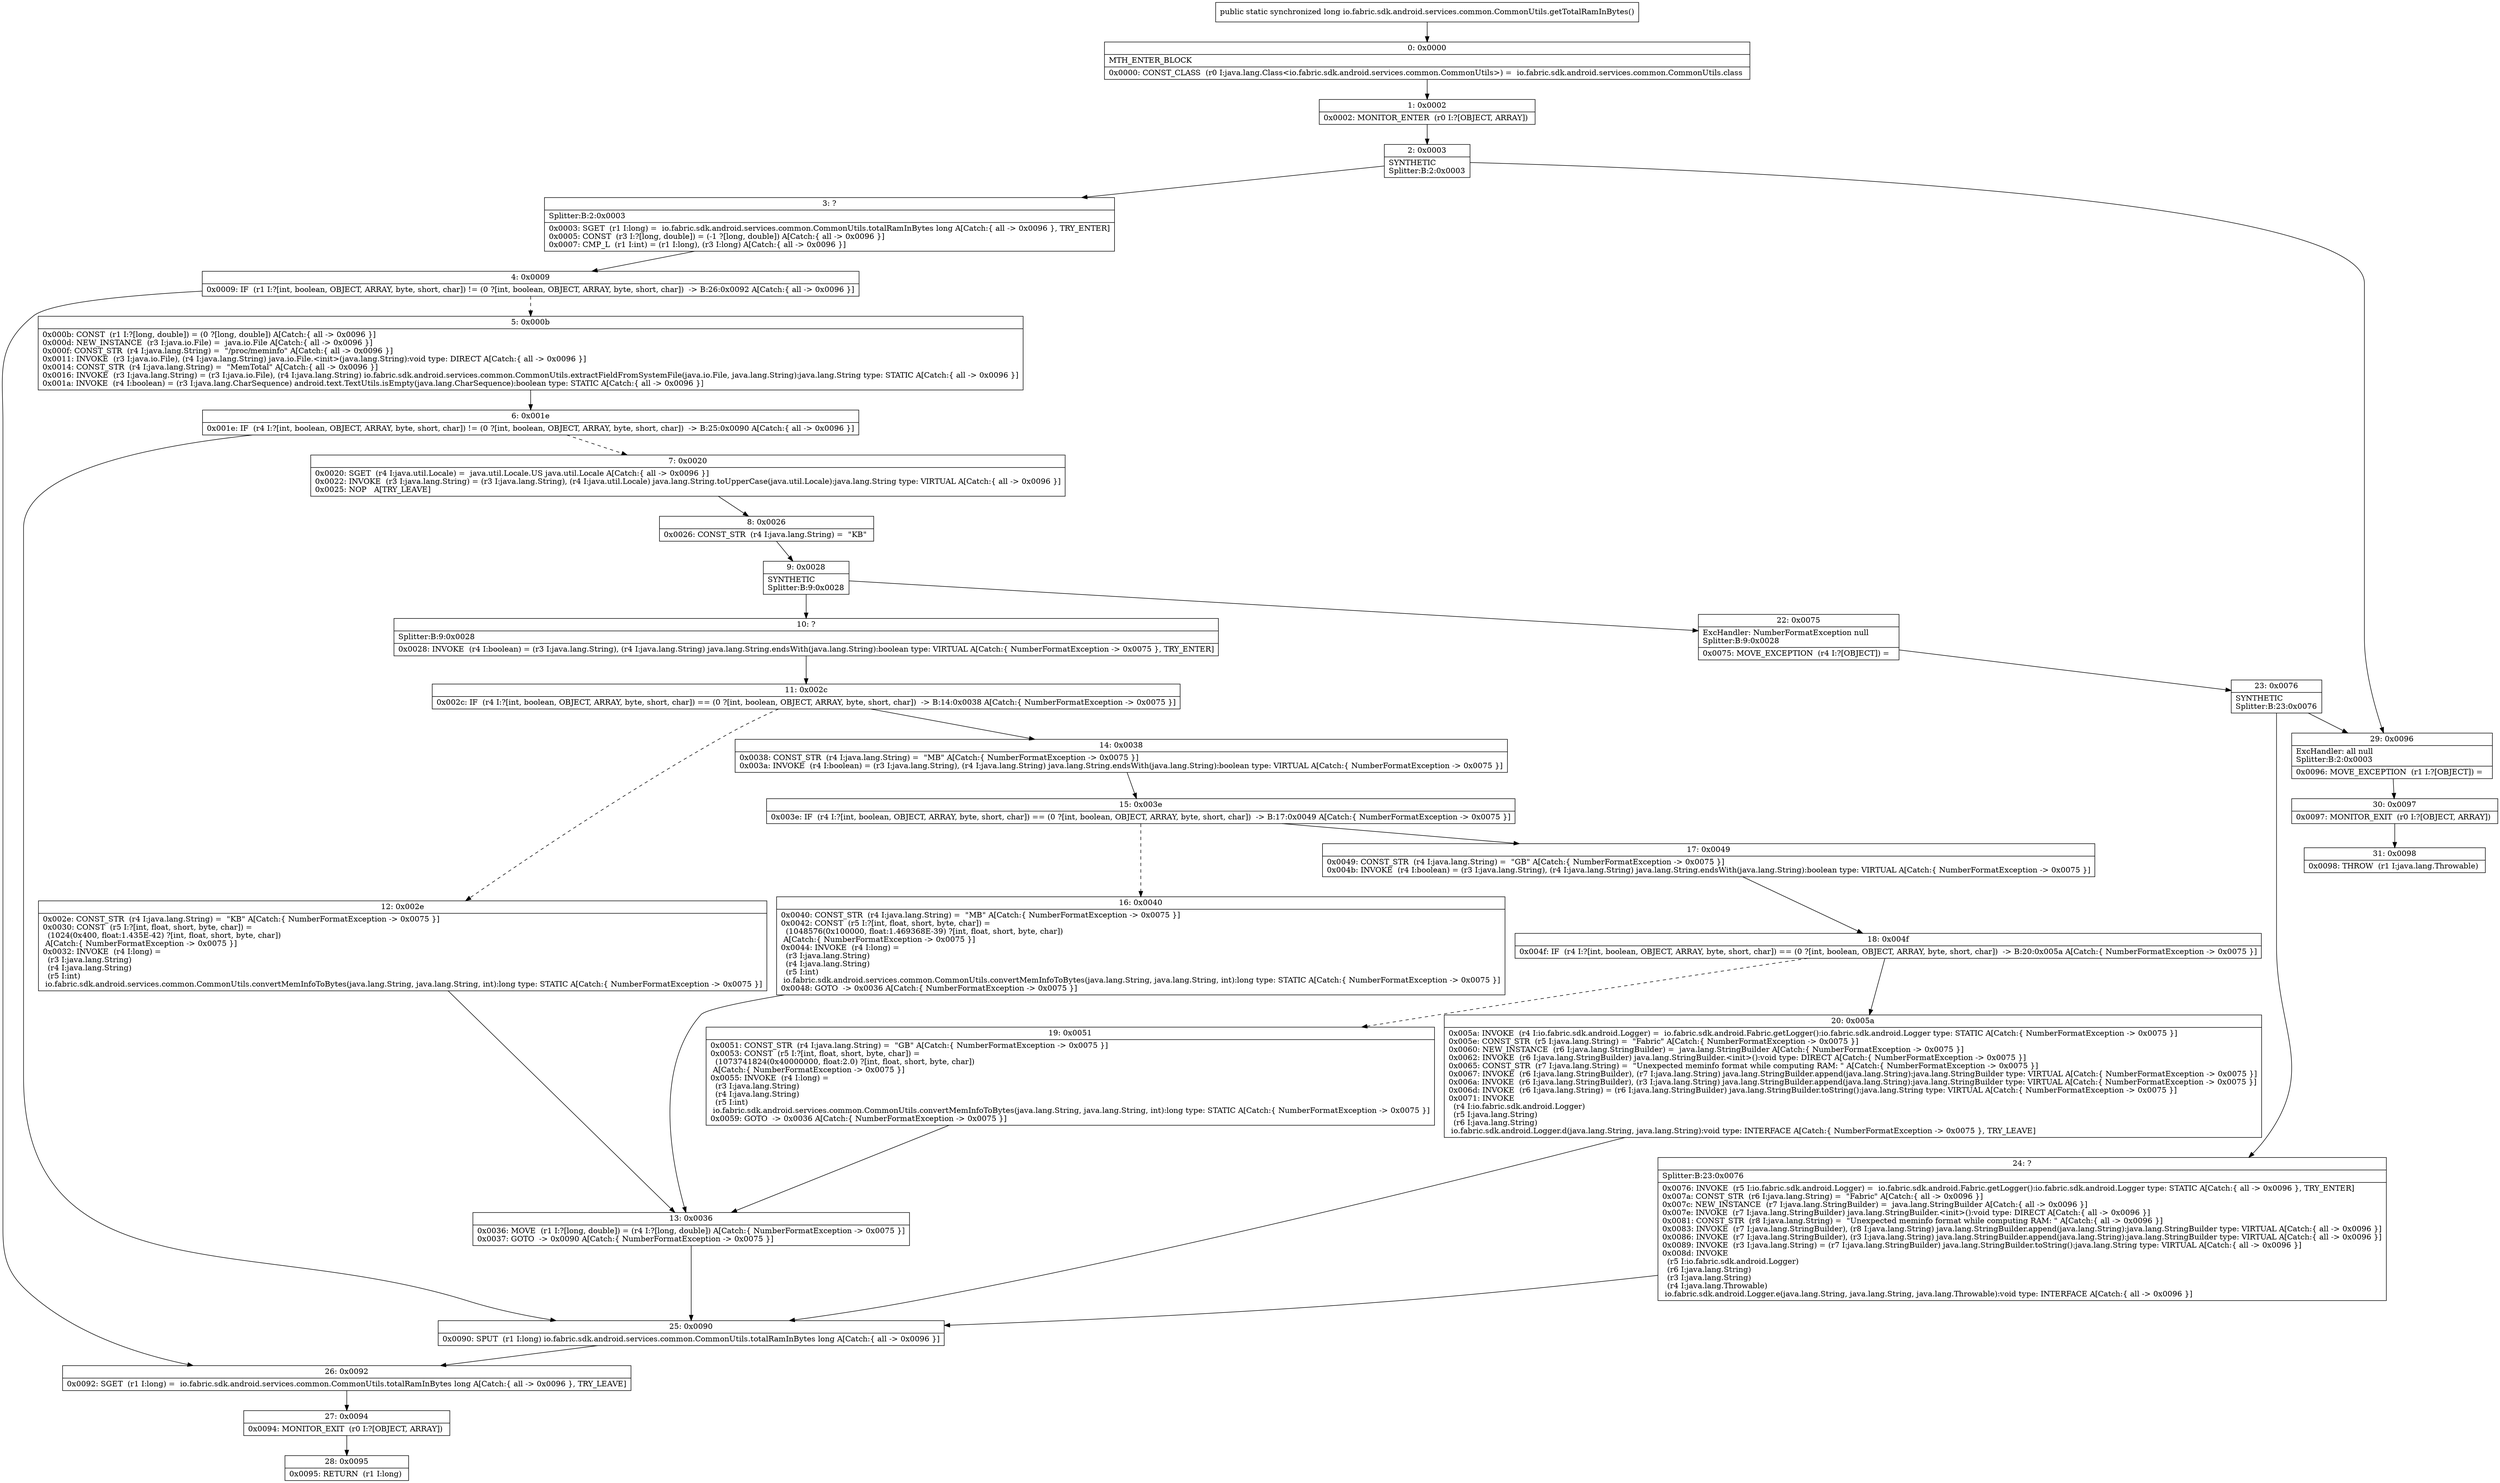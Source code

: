 digraph "CFG forio.fabric.sdk.android.services.common.CommonUtils.getTotalRamInBytes()J" {
Node_0 [shape=record,label="{0\:\ 0x0000|MTH_ENTER_BLOCK\l|0x0000: CONST_CLASS  (r0 I:java.lang.Class\<io.fabric.sdk.android.services.common.CommonUtils\>) =  io.fabric.sdk.android.services.common.CommonUtils.class \l}"];
Node_1 [shape=record,label="{1\:\ 0x0002|0x0002: MONITOR_ENTER  (r0 I:?[OBJECT, ARRAY]) \l}"];
Node_2 [shape=record,label="{2\:\ 0x0003|SYNTHETIC\lSplitter:B:2:0x0003\l}"];
Node_3 [shape=record,label="{3\:\ ?|Splitter:B:2:0x0003\l|0x0003: SGET  (r1 I:long) =  io.fabric.sdk.android.services.common.CommonUtils.totalRamInBytes long A[Catch:\{ all \-\> 0x0096 \}, TRY_ENTER]\l0x0005: CONST  (r3 I:?[long, double]) = (\-1 ?[long, double]) A[Catch:\{ all \-\> 0x0096 \}]\l0x0007: CMP_L  (r1 I:int) = (r1 I:long), (r3 I:long) A[Catch:\{ all \-\> 0x0096 \}]\l}"];
Node_4 [shape=record,label="{4\:\ 0x0009|0x0009: IF  (r1 I:?[int, boolean, OBJECT, ARRAY, byte, short, char]) != (0 ?[int, boolean, OBJECT, ARRAY, byte, short, char])  \-\> B:26:0x0092 A[Catch:\{ all \-\> 0x0096 \}]\l}"];
Node_5 [shape=record,label="{5\:\ 0x000b|0x000b: CONST  (r1 I:?[long, double]) = (0 ?[long, double]) A[Catch:\{ all \-\> 0x0096 \}]\l0x000d: NEW_INSTANCE  (r3 I:java.io.File) =  java.io.File A[Catch:\{ all \-\> 0x0096 \}]\l0x000f: CONST_STR  (r4 I:java.lang.String) =  \"\/proc\/meminfo\" A[Catch:\{ all \-\> 0x0096 \}]\l0x0011: INVOKE  (r3 I:java.io.File), (r4 I:java.lang.String) java.io.File.\<init\>(java.lang.String):void type: DIRECT A[Catch:\{ all \-\> 0x0096 \}]\l0x0014: CONST_STR  (r4 I:java.lang.String) =  \"MemTotal\" A[Catch:\{ all \-\> 0x0096 \}]\l0x0016: INVOKE  (r3 I:java.lang.String) = (r3 I:java.io.File), (r4 I:java.lang.String) io.fabric.sdk.android.services.common.CommonUtils.extractFieldFromSystemFile(java.io.File, java.lang.String):java.lang.String type: STATIC A[Catch:\{ all \-\> 0x0096 \}]\l0x001a: INVOKE  (r4 I:boolean) = (r3 I:java.lang.CharSequence) android.text.TextUtils.isEmpty(java.lang.CharSequence):boolean type: STATIC A[Catch:\{ all \-\> 0x0096 \}]\l}"];
Node_6 [shape=record,label="{6\:\ 0x001e|0x001e: IF  (r4 I:?[int, boolean, OBJECT, ARRAY, byte, short, char]) != (0 ?[int, boolean, OBJECT, ARRAY, byte, short, char])  \-\> B:25:0x0090 A[Catch:\{ all \-\> 0x0096 \}]\l}"];
Node_7 [shape=record,label="{7\:\ 0x0020|0x0020: SGET  (r4 I:java.util.Locale) =  java.util.Locale.US java.util.Locale A[Catch:\{ all \-\> 0x0096 \}]\l0x0022: INVOKE  (r3 I:java.lang.String) = (r3 I:java.lang.String), (r4 I:java.util.Locale) java.lang.String.toUpperCase(java.util.Locale):java.lang.String type: VIRTUAL A[Catch:\{ all \-\> 0x0096 \}]\l0x0025: NOP   A[TRY_LEAVE]\l}"];
Node_8 [shape=record,label="{8\:\ 0x0026|0x0026: CONST_STR  (r4 I:java.lang.String) =  \"KB\" \l}"];
Node_9 [shape=record,label="{9\:\ 0x0028|SYNTHETIC\lSplitter:B:9:0x0028\l}"];
Node_10 [shape=record,label="{10\:\ ?|Splitter:B:9:0x0028\l|0x0028: INVOKE  (r4 I:boolean) = (r3 I:java.lang.String), (r4 I:java.lang.String) java.lang.String.endsWith(java.lang.String):boolean type: VIRTUAL A[Catch:\{ NumberFormatException \-\> 0x0075 \}, TRY_ENTER]\l}"];
Node_11 [shape=record,label="{11\:\ 0x002c|0x002c: IF  (r4 I:?[int, boolean, OBJECT, ARRAY, byte, short, char]) == (0 ?[int, boolean, OBJECT, ARRAY, byte, short, char])  \-\> B:14:0x0038 A[Catch:\{ NumberFormatException \-\> 0x0075 \}]\l}"];
Node_12 [shape=record,label="{12\:\ 0x002e|0x002e: CONST_STR  (r4 I:java.lang.String) =  \"KB\" A[Catch:\{ NumberFormatException \-\> 0x0075 \}]\l0x0030: CONST  (r5 I:?[int, float, short, byte, char]) = \l  (1024(0x400, float:1.435E\-42) ?[int, float, short, byte, char])\l A[Catch:\{ NumberFormatException \-\> 0x0075 \}]\l0x0032: INVOKE  (r4 I:long) = \l  (r3 I:java.lang.String)\l  (r4 I:java.lang.String)\l  (r5 I:int)\l io.fabric.sdk.android.services.common.CommonUtils.convertMemInfoToBytes(java.lang.String, java.lang.String, int):long type: STATIC A[Catch:\{ NumberFormatException \-\> 0x0075 \}]\l}"];
Node_13 [shape=record,label="{13\:\ 0x0036|0x0036: MOVE  (r1 I:?[long, double]) = (r4 I:?[long, double]) A[Catch:\{ NumberFormatException \-\> 0x0075 \}]\l0x0037: GOTO  \-\> 0x0090 A[Catch:\{ NumberFormatException \-\> 0x0075 \}]\l}"];
Node_14 [shape=record,label="{14\:\ 0x0038|0x0038: CONST_STR  (r4 I:java.lang.String) =  \"MB\" A[Catch:\{ NumberFormatException \-\> 0x0075 \}]\l0x003a: INVOKE  (r4 I:boolean) = (r3 I:java.lang.String), (r4 I:java.lang.String) java.lang.String.endsWith(java.lang.String):boolean type: VIRTUAL A[Catch:\{ NumberFormatException \-\> 0x0075 \}]\l}"];
Node_15 [shape=record,label="{15\:\ 0x003e|0x003e: IF  (r4 I:?[int, boolean, OBJECT, ARRAY, byte, short, char]) == (0 ?[int, boolean, OBJECT, ARRAY, byte, short, char])  \-\> B:17:0x0049 A[Catch:\{ NumberFormatException \-\> 0x0075 \}]\l}"];
Node_16 [shape=record,label="{16\:\ 0x0040|0x0040: CONST_STR  (r4 I:java.lang.String) =  \"MB\" A[Catch:\{ NumberFormatException \-\> 0x0075 \}]\l0x0042: CONST  (r5 I:?[int, float, short, byte, char]) = \l  (1048576(0x100000, float:1.469368E\-39) ?[int, float, short, byte, char])\l A[Catch:\{ NumberFormatException \-\> 0x0075 \}]\l0x0044: INVOKE  (r4 I:long) = \l  (r3 I:java.lang.String)\l  (r4 I:java.lang.String)\l  (r5 I:int)\l io.fabric.sdk.android.services.common.CommonUtils.convertMemInfoToBytes(java.lang.String, java.lang.String, int):long type: STATIC A[Catch:\{ NumberFormatException \-\> 0x0075 \}]\l0x0048: GOTO  \-\> 0x0036 A[Catch:\{ NumberFormatException \-\> 0x0075 \}]\l}"];
Node_17 [shape=record,label="{17\:\ 0x0049|0x0049: CONST_STR  (r4 I:java.lang.String) =  \"GB\" A[Catch:\{ NumberFormatException \-\> 0x0075 \}]\l0x004b: INVOKE  (r4 I:boolean) = (r3 I:java.lang.String), (r4 I:java.lang.String) java.lang.String.endsWith(java.lang.String):boolean type: VIRTUAL A[Catch:\{ NumberFormatException \-\> 0x0075 \}]\l}"];
Node_18 [shape=record,label="{18\:\ 0x004f|0x004f: IF  (r4 I:?[int, boolean, OBJECT, ARRAY, byte, short, char]) == (0 ?[int, boolean, OBJECT, ARRAY, byte, short, char])  \-\> B:20:0x005a A[Catch:\{ NumberFormatException \-\> 0x0075 \}]\l}"];
Node_19 [shape=record,label="{19\:\ 0x0051|0x0051: CONST_STR  (r4 I:java.lang.String) =  \"GB\" A[Catch:\{ NumberFormatException \-\> 0x0075 \}]\l0x0053: CONST  (r5 I:?[int, float, short, byte, char]) = \l  (1073741824(0x40000000, float:2.0) ?[int, float, short, byte, char])\l A[Catch:\{ NumberFormatException \-\> 0x0075 \}]\l0x0055: INVOKE  (r4 I:long) = \l  (r3 I:java.lang.String)\l  (r4 I:java.lang.String)\l  (r5 I:int)\l io.fabric.sdk.android.services.common.CommonUtils.convertMemInfoToBytes(java.lang.String, java.lang.String, int):long type: STATIC A[Catch:\{ NumberFormatException \-\> 0x0075 \}]\l0x0059: GOTO  \-\> 0x0036 A[Catch:\{ NumberFormatException \-\> 0x0075 \}]\l}"];
Node_20 [shape=record,label="{20\:\ 0x005a|0x005a: INVOKE  (r4 I:io.fabric.sdk.android.Logger) =  io.fabric.sdk.android.Fabric.getLogger():io.fabric.sdk.android.Logger type: STATIC A[Catch:\{ NumberFormatException \-\> 0x0075 \}]\l0x005e: CONST_STR  (r5 I:java.lang.String) =  \"Fabric\" A[Catch:\{ NumberFormatException \-\> 0x0075 \}]\l0x0060: NEW_INSTANCE  (r6 I:java.lang.StringBuilder) =  java.lang.StringBuilder A[Catch:\{ NumberFormatException \-\> 0x0075 \}]\l0x0062: INVOKE  (r6 I:java.lang.StringBuilder) java.lang.StringBuilder.\<init\>():void type: DIRECT A[Catch:\{ NumberFormatException \-\> 0x0075 \}]\l0x0065: CONST_STR  (r7 I:java.lang.String) =  \"Unexpected meminfo format while computing RAM: \" A[Catch:\{ NumberFormatException \-\> 0x0075 \}]\l0x0067: INVOKE  (r6 I:java.lang.StringBuilder), (r7 I:java.lang.String) java.lang.StringBuilder.append(java.lang.String):java.lang.StringBuilder type: VIRTUAL A[Catch:\{ NumberFormatException \-\> 0x0075 \}]\l0x006a: INVOKE  (r6 I:java.lang.StringBuilder), (r3 I:java.lang.String) java.lang.StringBuilder.append(java.lang.String):java.lang.StringBuilder type: VIRTUAL A[Catch:\{ NumberFormatException \-\> 0x0075 \}]\l0x006d: INVOKE  (r6 I:java.lang.String) = (r6 I:java.lang.StringBuilder) java.lang.StringBuilder.toString():java.lang.String type: VIRTUAL A[Catch:\{ NumberFormatException \-\> 0x0075 \}]\l0x0071: INVOKE  \l  (r4 I:io.fabric.sdk.android.Logger)\l  (r5 I:java.lang.String)\l  (r6 I:java.lang.String)\l io.fabric.sdk.android.Logger.d(java.lang.String, java.lang.String):void type: INTERFACE A[Catch:\{ NumberFormatException \-\> 0x0075 \}, TRY_LEAVE]\l}"];
Node_22 [shape=record,label="{22\:\ 0x0075|ExcHandler: NumberFormatException null\lSplitter:B:9:0x0028\l|0x0075: MOVE_EXCEPTION  (r4 I:?[OBJECT]) =  \l}"];
Node_23 [shape=record,label="{23\:\ 0x0076|SYNTHETIC\lSplitter:B:23:0x0076\l}"];
Node_24 [shape=record,label="{24\:\ ?|Splitter:B:23:0x0076\l|0x0076: INVOKE  (r5 I:io.fabric.sdk.android.Logger) =  io.fabric.sdk.android.Fabric.getLogger():io.fabric.sdk.android.Logger type: STATIC A[Catch:\{ all \-\> 0x0096 \}, TRY_ENTER]\l0x007a: CONST_STR  (r6 I:java.lang.String) =  \"Fabric\" A[Catch:\{ all \-\> 0x0096 \}]\l0x007c: NEW_INSTANCE  (r7 I:java.lang.StringBuilder) =  java.lang.StringBuilder A[Catch:\{ all \-\> 0x0096 \}]\l0x007e: INVOKE  (r7 I:java.lang.StringBuilder) java.lang.StringBuilder.\<init\>():void type: DIRECT A[Catch:\{ all \-\> 0x0096 \}]\l0x0081: CONST_STR  (r8 I:java.lang.String) =  \"Unexpected meminfo format while computing RAM: \" A[Catch:\{ all \-\> 0x0096 \}]\l0x0083: INVOKE  (r7 I:java.lang.StringBuilder), (r8 I:java.lang.String) java.lang.StringBuilder.append(java.lang.String):java.lang.StringBuilder type: VIRTUAL A[Catch:\{ all \-\> 0x0096 \}]\l0x0086: INVOKE  (r7 I:java.lang.StringBuilder), (r3 I:java.lang.String) java.lang.StringBuilder.append(java.lang.String):java.lang.StringBuilder type: VIRTUAL A[Catch:\{ all \-\> 0x0096 \}]\l0x0089: INVOKE  (r3 I:java.lang.String) = (r7 I:java.lang.StringBuilder) java.lang.StringBuilder.toString():java.lang.String type: VIRTUAL A[Catch:\{ all \-\> 0x0096 \}]\l0x008d: INVOKE  \l  (r5 I:io.fabric.sdk.android.Logger)\l  (r6 I:java.lang.String)\l  (r3 I:java.lang.String)\l  (r4 I:java.lang.Throwable)\l io.fabric.sdk.android.Logger.e(java.lang.String, java.lang.String, java.lang.Throwable):void type: INTERFACE A[Catch:\{ all \-\> 0x0096 \}]\l}"];
Node_25 [shape=record,label="{25\:\ 0x0090|0x0090: SPUT  (r1 I:long) io.fabric.sdk.android.services.common.CommonUtils.totalRamInBytes long A[Catch:\{ all \-\> 0x0096 \}]\l}"];
Node_26 [shape=record,label="{26\:\ 0x0092|0x0092: SGET  (r1 I:long) =  io.fabric.sdk.android.services.common.CommonUtils.totalRamInBytes long A[Catch:\{ all \-\> 0x0096 \}, TRY_LEAVE]\l}"];
Node_27 [shape=record,label="{27\:\ 0x0094|0x0094: MONITOR_EXIT  (r0 I:?[OBJECT, ARRAY]) \l}"];
Node_28 [shape=record,label="{28\:\ 0x0095|0x0095: RETURN  (r1 I:long) \l}"];
Node_29 [shape=record,label="{29\:\ 0x0096|ExcHandler: all null\lSplitter:B:2:0x0003\l|0x0096: MOVE_EXCEPTION  (r1 I:?[OBJECT]) =  \l}"];
Node_30 [shape=record,label="{30\:\ 0x0097|0x0097: MONITOR_EXIT  (r0 I:?[OBJECT, ARRAY]) \l}"];
Node_31 [shape=record,label="{31\:\ 0x0098|0x0098: THROW  (r1 I:java.lang.Throwable) \l}"];
MethodNode[shape=record,label="{public static synchronized long io.fabric.sdk.android.services.common.CommonUtils.getTotalRamInBytes() }"];
MethodNode -> Node_0;
Node_0 -> Node_1;
Node_1 -> Node_2;
Node_2 -> Node_3;
Node_2 -> Node_29;
Node_3 -> Node_4;
Node_4 -> Node_5[style=dashed];
Node_4 -> Node_26;
Node_5 -> Node_6;
Node_6 -> Node_7[style=dashed];
Node_6 -> Node_25;
Node_7 -> Node_8;
Node_8 -> Node_9;
Node_9 -> Node_10;
Node_9 -> Node_22;
Node_10 -> Node_11;
Node_11 -> Node_12[style=dashed];
Node_11 -> Node_14;
Node_12 -> Node_13;
Node_13 -> Node_25;
Node_14 -> Node_15;
Node_15 -> Node_16[style=dashed];
Node_15 -> Node_17;
Node_16 -> Node_13;
Node_17 -> Node_18;
Node_18 -> Node_19[style=dashed];
Node_18 -> Node_20;
Node_19 -> Node_13;
Node_20 -> Node_25;
Node_22 -> Node_23;
Node_23 -> Node_24;
Node_23 -> Node_29;
Node_24 -> Node_25;
Node_25 -> Node_26;
Node_26 -> Node_27;
Node_27 -> Node_28;
Node_29 -> Node_30;
Node_30 -> Node_31;
}

